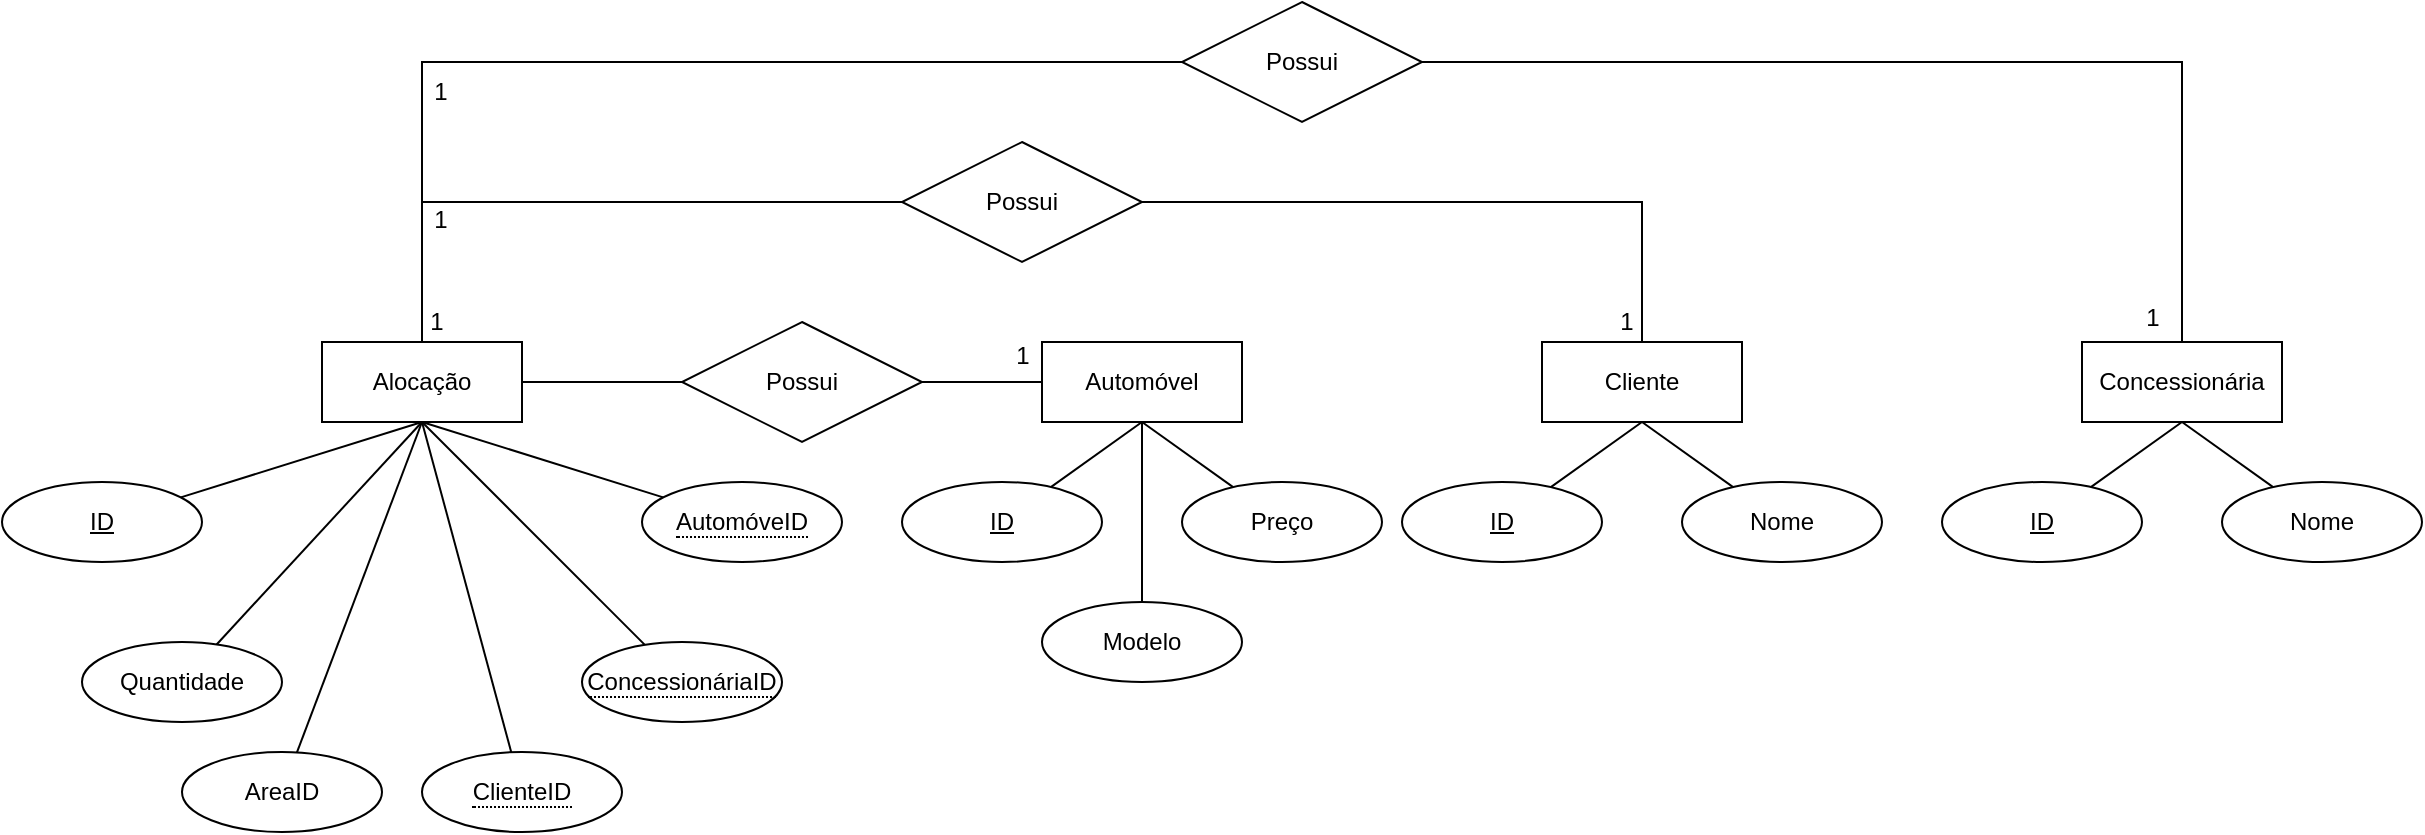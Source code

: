 <mxfile version="24.7.17">
  <diagram name="Página-1" id="7f0OpOz4S0Kv9Umego_i">
    <mxGraphModel dx="2220" dy="796" grid="1" gridSize="10" guides="1" tooltips="1" connect="1" arrows="1" fold="1" page="1" pageScale="1" pageWidth="827" pageHeight="1169" math="0" shadow="0">
      <root>
        <mxCell id="0" />
        <mxCell id="1" parent="0" />
        <mxCell id="EW_JFHV-VFKQ5UH2Ij4r-32" style="edgeStyle=orthogonalEdgeStyle;rounded=0;orthogonalLoop=1;jettySize=auto;html=1;entryX=0.5;entryY=0;entryDx=0;entryDy=0;endArrow=none;endFill=0;" edge="1" parent="1" source="EW_JFHV-VFKQ5UH2Ij4r-1" target="EW_JFHV-VFKQ5UH2Ij4r-27">
          <mxGeometry relative="1" as="geometry">
            <Array as="points">
              <mxPoint x="90" y="200" />
              <mxPoint x="970" y="200" />
            </Array>
          </mxGeometry>
        </mxCell>
        <mxCell id="EW_JFHV-VFKQ5UH2Ij4r-33" style="edgeStyle=orthogonalEdgeStyle;rounded=0;orthogonalLoop=1;jettySize=auto;html=1;entryX=0.5;entryY=0;entryDx=0;entryDy=0;endArrow=none;endFill=0;" edge="1" parent="1" source="EW_JFHV-VFKQ5UH2Ij4r-1" target="EW_JFHV-VFKQ5UH2Ij4r-3">
          <mxGeometry relative="1" as="geometry">
            <Array as="points">
              <mxPoint x="90" y="270" />
              <mxPoint x="700" y="270" />
            </Array>
          </mxGeometry>
        </mxCell>
        <mxCell id="EW_JFHV-VFKQ5UH2Ij4r-34" style="edgeStyle=orthogonalEdgeStyle;rounded=0;orthogonalLoop=1;jettySize=auto;html=1;entryX=0;entryY=0.5;entryDx=0;entryDy=0;endArrow=none;endFill=0;" edge="1" parent="1" source="EW_JFHV-VFKQ5UH2Ij4r-37" target="EW_JFHV-VFKQ5UH2Ij4r-2">
          <mxGeometry relative="1" as="geometry" />
        </mxCell>
        <mxCell id="EW_JFHV-VFKQ5UH2Ij4r-1" value="Alocação" style="whiteSpace=wrap;html=1;align=center;" vertex="1" parent="1">
          <mxGeometry x="40" y="340" width="100" height="40" as="geometry" />
        </mxCell>
        <mxCell id="EW_JFHV-VFKQ5UH2Ij4r-2" value="Automóvel" style="whiteSpace=wrap;html=1;align=center;" vertex="1" parent="1">
          <mxGeometry x="400" y="340" width="100" height="40" as="geometry" />
        </mxCell>
        <mxCell id="EW_JFHV-VFKQ5UH2Ij4r-3" value="Cliente" style="whiteSpace=wrap;html=1;align=center;" vertex="1" parent="1">
          <mxGeometry x="650" y="340" width="100" height="40" as="geometry" />
        </mxCell>
        <mxCell id="EW_JFHV-VFKQ5UH2Ij4r-14" style="rounded=0;orthogonalLoop=1;jettySize=auto;html=1;entryX=0.5;entryY=1;entryDx=0;entryDy=0;endArrow=none;endFill=0;" edge="1" parent="1" source="EW_JFHV-VFKQ5UH2Ij4r-5" target="EW_JFHV-VFKQ5UH2Ij4r-1">
          <mxGeometry relative="1" as="geometry" />
        </mxCell>
        <mxCell id="EW_JFHV-VFKQ5UH2Ij4r-5" value="&lt;span style=&quot;border-bottom: 1px dotted&quot;&gt;ClienteID&lt;/span&gt;" style="ellipse;whiteSpace=wrap;html=1;align=center;" vertex="1" parent="1">
          <mxGeometry x="90" y="545" width="100" height="40" as="geometry" />
        </mxCell>
        <mxCell id="EW_JFHV-VFKQ5UH2Ij4r-16" style="rounded=0;orthogonalLoop=1;jettySize=auto;html=1;endArrow=none;endFill=0;" edge="1" parent="1" source="EW_JFHV-VFKQ5UH2Ij4r-6">
          <mxGeometry relative="1" as="geometry">
            <mxPoint x="90" y="380" as="targetPoint" />
          </mxGeometry>
        </mxCell>
        <mxCell id="EW_JFHV-VFKQ5UH2Ij4r-6" value="&lt;span style=&quot;border-bottom: 1px dotted&quot;&gt;AutomóveID&lt;/span&gt;" style="ellipse;whiteSpace=wrap;html=1;align=center;" vertex="1" parent="1">
          <mxGeometry x="200" y="410" width="100" height="40" as="geometry" />
        </mxCell>
        <mxCell id="EW_JFHV-VFKQ5UH2Ij4r-15" style="rounded=0;orthogonalLoop=1;jettySize=auto;html=1;endArrow=none;endFill=0;" edge="1" parent="1" source="EW_JFHV-VFKQ5UH2Ij4r-7">
          <mxGeometry relative="1" as="geometry">
            <mxPoint x="90" y="380" as="targetPoint" />
          </mxGeometry>
        </mxCell>
        <mxCell id="EW_JFHV-VFKQ5UH2Ij4r-7" value="&lt;span style=&quot;border-bottom: 1px dotted&quot;&gt;ConcessionáriaID&lt;/span&gt;" style="ellipse;whiteSpace=wrap;html=1;align=center;" vertex="1" parent="1">
          <mxGeometry x="170" y="490" width="100" height="40" as="geometry" />
        </mxCell>
        <mxCell id="EW_JFHV-VFKQ5UH2Ij4r-11" style="rounded=0;orthogonalLoop=1;jettySize=auto;html=1;entryX=0.5;entryY=1;entryDx=0;entryDy=0;endArrow=none;endFill=0;" edge="1" parent="1" source="EW_JFHV-VFKQ5UH2Ij4r-8" target="EW_JFHV-VFKQ5UH2Ij4r-1">
          <mxGeometry relative="1" as="geometry" />
        </mxCell>
        <mxCell id="EW_JFHV-VFKQ5UH2Ij4r-8" value="ID" style="ellipse;whiteSpace=wrap;html=1;align=center;fontStyle=4;" vertex="1" parent="1">
          <mxGeometry x="-120" y="410" width="100" height="40" as="geometry" />
        </mxCell>
        <mxCell id="EW_JFHV-VFKQ5UH2Ij4r-12" style="rounded=0;orthogonalLoop=1;jettySize=auto;html=1;endArrow=none;endFill=0;" edge="1" parent="1" source="EW_JFHV-VFKQ5UH2Ij4r-9">
          <mxGeometry relative="1" as="geometry">
            <mxPoint x="90" y="380" as="targetPoint" />
          </mxGeometry>
        </mxCell>
        <mxCell id="EW_JFHV-VFKQ5UH2Ij4r-9" value="Quantidade" style="ellipse;whiteSpace=wrap;html=1;align=center;" vertex="1" parent="1">
          <mxGeometry x="-80" y="490" width="100" height="40" as="geometry" />
        </mxCell>
        <mxCell id="EW_JFHV-VFKQ5UH2Ij4r-13" style="rounded=0;orthogonalLoop=1;jettySize=auto;html=1;endArrow=none;endFill=0;" edge="1" parent="1" source="EW_JFHV-VFKQ5UH2Ij4r-10">
          <mxGeometry relative="1" as="geometry">
            <mxPoint x="90" y="380" as="targetPoint" />
          </mxGeometry>
        </mxCell>
        <mxCell id="EW_JFHV-VFKQ5UH2Ij4r-10" value="AreaID" style="ellipse;whiteSpace=wrap;html=1;align=center;" vertex="1" parent="1">
          <mxGeometry x="-30" y="545" width="100" height="40" as="geometry" />
        </mxCell>
        <mxCell id="EW_JFHV-VFKQ5UH2Ij4r-20" style="rounded=0;orthogonalLoop=1;jettySize=auto;html=1;entryX=0.5;entryY=1;entryDx=0;entryDy=0;endArrow=none;endFill=0;" edge="1" parent="1" source="EW_JFHV-VFKQ5UH2Ij4r-17" target="EW_JFHV-VFKQ5UH2Ij4r-2">
          <mxGeometry relative="1" as="geometry" />
        </mxCell>
        <mxCell id="EW_JFHV-VFKQ5UH2Ij4r-17" value="ID" style="ellipse;whiteSpace=wrap;html=1;align=center;fontStyle=4;" vertex="1" parent="1">
          <mxGeometry x="330" y="410" width="100" height="40" as="geometry" />
        </mxCell>
        <mxCell id="EW_JFHV-VFKQ5UH2Ij4r-21" style="rounded=0;orthogonalLoop=1;jettySize=auto;html=1;entryX=0.5;entryY=1;entryDx=0;entryDy=0;endArrow=none;endFill=0;" edge="1" parent="1" source="EW_JFHV-VFKQ5UH2Ij4r-18" target="EW_JFHV-VFKQ5UH2Ij4r-2">
          <mxGeometry relative="1" as="geometry" />
        </mxCell>
        <mxCell id="EW_JFHV-VFKQ5UH2Ij4r-18" value="Modelo" style="ellipse;whiteSpace=wrap;html=1;align=center;" vertex="1" parent="1">
          <mxGeometry x="400" y="470" width="100" height="40" as="geometry" />
        </mxCell>
        <mxCell id="EW_JFHV-VFKQ5UH2Ij4r-22" style="rounded=0;orthogonalLoop=1;jettySize=auto;html=1;entryX=0.5;entryY=1;entryDx=0;entryDy=0;endArrow=none;endFill=0;" edge="1" parent="1" source="EW_JFHV-VFKQ5UH2Ij4r-19" target="EW_JFHV-VFKQ5UH2Ij4r-2">
          <mxGeometry relative="1" as="geometry" />
        </mxCell>
        <mxCell id="EW_JFHV-VFKQ5UH2Ij4r-19" value="Preço" style="ellipse;whiteSpace=wrap;html=1;align=center;" vertex="1" parent="1">
          <mxGeometry x="470" y="410" width="100" height="40" as="geometry" />
        </mxCell>
        <mxCell id="EW_JFHV-VFKQ5UH2Ij4r-25" style="rounded=0;orthogonalLoop=1;jettySize=auto;html=1;entryX=0.5;entryY=1;entryDx=0;entryDy=0;endArrow=none;endFill=0;" edge="1" parent="1" source="EW_JFHV-VFKQ5UH2Ij4r-23" target="EW_JFHV-VFKQ5UH2Ij4r-3">
          <mxGeometry relative="1" as="geometry" />
        </mxCell>
        <mxCell id="EW_JFHV-VFKQ5UH2Ij4r-23" value="ID" style="ellipse;whiteSpace=wrap;html=1;align=center;fontStyle=4;" vertex="1" parent="1">
          <mxGeometry x="580" y="410" width="100" height="40" as="geometry" />
        </mxCell>
        <mxCell id="EW_JFHV-VFKQ5UH2Ij4r-26" style="rounded=0;orthogonalLoop=1;jettySize=auto;html=1;entryX=0.5;entryY=1;entryDx=0;entryDy=0;endArrow=none;endFill=0;" edge="1" parent="1" source="EW_JFHV-VFKQ5UH2Ij4r-24" target="EW_JFHV-VFKQ5UH2Ij4r-3">
          <mxGeometry relative="1" as="geometry" />
        </mxCell>
        <mxCell id="EW_JFHV-VFKQ5UH2Ij4r-24" value="Nome" style="ellipse;whiteSpace=wrap;html=1;align=center;" vertex="1" parent="1">
          <mxGeometry x="720" y="410" width="100" height="40" as="geometry" />
        </mxCell>
        <mxCell id="EW_JFHV-VFKQ5UH2Ij4r-27" value="Concessionária" style="whiteSpace=wrap;html=1;align=center;" vertex="1" parent="1">
          <mxGeometry x="920" y="340" width="100" height="40" as="geometry" />
        </mxCell>
        <mxCell id="EW_JFHV-VFKQ5UH2Ij4r-28" style="rounded=0;orthogonalLoop=1;jettySize=auto;html=1;entryX=0.5;entryY=1;entryDx=0;entryDy=0;endArrow=none;endFill=0;" edge="1" parent="1" source="EW_JFHV-VFKQ5UH2Ij4r-29" target="EW_JFHV-VFKQ5UH2Ij4r-27">
          <mxGeometry relative="1" as="geometry" />
        </mxCell>
        <mxCell id="EW_JFHV-VFKQ5UH2Ij4r-29" value="ID" style="ellipse;whiteSpace=wrap;html=1;align=center;fontStyle=4;" vertex="1" parent="1">
          <mxGeometry x="850" y="410" width="100" height="40" as="geometry" />
        </mxCell>
        <mxCell id="EW_JFHV-VFKQ5UH2Ij4r-30" style="rounded=0;orthogonalLoop=1;jettySize=auto;html=1;entryX=0.5;entryY=1;entryDx=0;entryDy=0;endArrow=none;endFill=0;" edge="1" parent="1" source="EW_JFHV-VFKQ5UH2Ij4r-31" target="EW_JFHV-VFKQ5UH2Ij4r-27">
          <mxGeometry relative="1" as="geometry" />
        </mxCell>
        <mxCell id="EW_JFHV-VFKQ5UH2Ij4r-31" value="Nome" style="ellipse;whiteSpace=wrap;html=1;align=center;" vertex="1" parent="1">
          <mxGeometry x="990" y="410" width="100" height="40" as="geometry" />
        </mxCell>
        <mxCell id="EW_JFHV-VFKQ5UH2Ij4r-35" value="Possui" style="shape=rhombus;perimeter=rhombusPerimeter;whiteSpace=wrap;html=1;align=center;" vertex="1" parent="1">
          <mxGeometry x="470" y="170" width="120" height="60" as="geometry" />
        </mxCell>
        <mxCell id="EW_JFHV-VFKQ5UH2Ij4r-36" value="Possui" style="shape=rhombus;perimeter=rhombusPerimeter;whiteSpace=wrap;html=1;align=center;" vertex="1" parent="1">
          <mxGeometry x="330" y="240" width="120" height="60" as="geometry" />
        </mxCell>
        <mxCell id="EW_JFHV-VFKQ5UH2Ij4r-38" value="" style="edgeStyle=orthogonalEdgeStyle;rounded=0;orthogonalLoop=1;jettySize=auto;html=1;entryX=0;entryY=0.5;entryDx=0;entryDy=0;endArrow=none;endFill=0;" edge="1" parent="1" source="EW_JFHV-VFKQ5UH2Ij4r-1" target="EW_JFHV-VFKQ5UH2Ij4r-37">
          <mxGeometry relative="1" as="geometry">
            <mxPoint x="140" y="360" as="sourcePoint" />
            <mxPoint x="400" y="360" as="targetPoint" />
          </mxGeometry>
        </mxCell>
        <mxCell id="EW_JFHV-VFKQ5UH2Ij4r-37" value="Possui" style="shape=rhombus;perimeter=rhombusPerimeter;whiteSpace=wrap;html=1;align=center;" vertex="1" parent="1">
          <mxGeometry x="220" y="330" width="120" height="60" as="geometry" />
        </mxCell>
        <mxCell id="EW_JFHV-VFKQ5UH2Ij4r-39" value="1" style="text;html=1;align=center;verticalAlign=middle;resizable=0;points=[];autosize=1;strokeColor=none;fillColor=none;" vertex="1" parent="1">
          <mxGeometry x="82" y="315" width="30" height="30" as="geometry" />
        </mxCell>
        <mxCell id="EW_JFHV-VFKQ5UH2Ij4r-40" value="1" style="text;html=1;align=center;verticalAlign=middle;resizable=0;points=[];autosize=1;strokeColor=none;fillColor=none;" vertex="1" parent="1">
          <mxGeometry x="84" y="264" width="30" height="30" as="geometry" />
        </mxCell>
        <mxCell id="EW_JFHV-VFKQ5UH2Ij4r-41" value="1" style="text;html=1;align=center;verticalAlign=middle;resizable=0;points=[];autosize=1;strokeColor=none;fillColor=none;" vertex="1" parent="1">
          <mxGeometry x="84" y="200" width="30" height="30" as="geometry" />
        </mxCell>
        <mxCell id="EW_JFHV-VFKQ5UH2Ij4r-42" value="1" style="text;html=1;align=center;verticalAlign=middle;resizable=0;points=[];autosize=1;strokeColor=none;fillColor=none;" vertex="1" parent="1">
          <mxGeometry x="375" y="332" width="30" height="30" as="geometry" />
        </mxCell>
        <mxCell id="EW_JFHV-VFKQ5UH2Ij4r-43" value="1" style="text;html=1;align=center;verticalAlign=middle;resizable=0;points=[];autosize=1;strokeColor=none;fillColor=none;" vertex="1" parent="1">
          <mxGeometry x="677" y="315" width="30" height="30" as="geometry" />
        </mxCell>
        <mxCell id="EW_JFHV-VFKQ5UH2Ij4r-44" value="1" style="text;html=1;align=center;verticalAlign=middle;resizable=0;points=[];autosize=1;strokeColor=none;fillColor=none;" vertex="1" parent="1">
          <mxGeometry x="940" y="313" width="30" height="30" as="geometry" />
        </mxCell>
      </root>
    </mxGraphModel>
  </diagram>
</mxfile>
